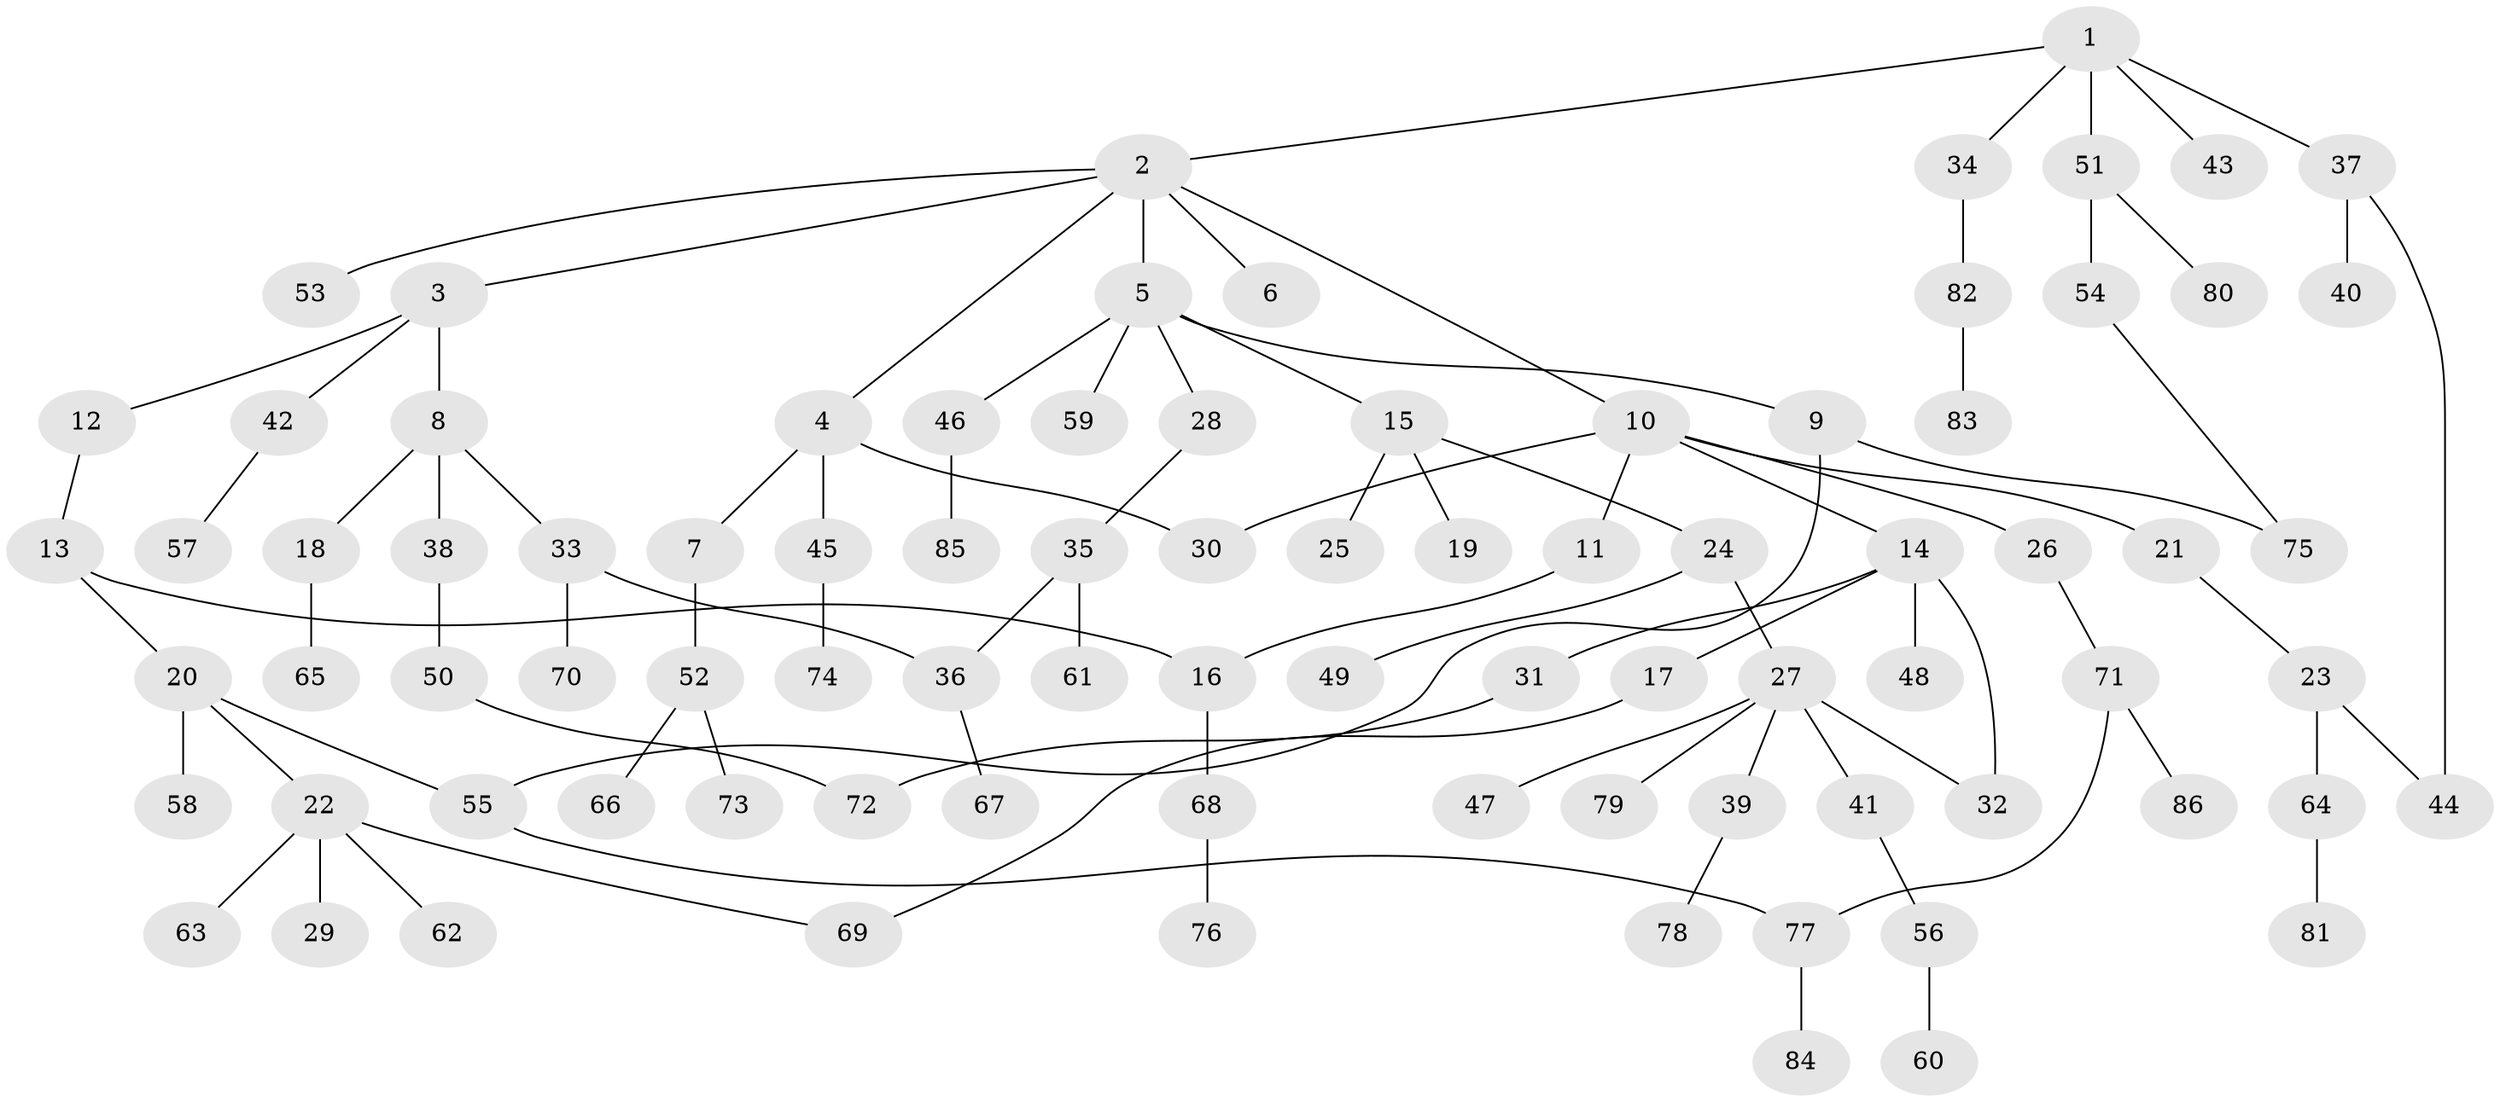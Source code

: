 // coarse degree distribution, {6: 0.05, 11: 0.016666666666666666, 4: 0.08333333333333333, 1: 0.45, 3: 0.13333333333333333, 2: 0.23333333333333334, 5: 0.03333333333333333}
// Generated by graph-tools (version 1.1) at 2025/51/02/27/25 19:51:36]
// undirected, 86 vertices, 95 edges
graph export_dot {
graph [start="1"]
  node [color=gray90,style=filled];
  1;
  2;
  3;
  4;
  5;
  6;
  7;
  8;
  9;
  10;
  11;
  12;
  13;
  14;
  15;
  16;
  17;
  18;
  19;
  20;
  21;
  22;
  23;
  24;
  25;
  26;
  27;
  28;
  29;
  30;
  31;
  32;
  33;
  34;
  35;
  36;
  37;
  38;
  39;
  40;
  41;
  42;
  43;
  44;
  45;
  46;
  47;
  48;
  49;
  50;
  51;
  52;
  53;
  54;
  55;
  56;
  57;
  58;
  59;
  60;
  61;
  62;
  63;
  64;
  65;
  66;
  67;
  68;
  69;
  70;
  71;
  72;
  73;
  74;
  75;
  76;
  77;
  78;
  79;
  80;
  81;
  82;
  83;
  84;
  85;
  86;
  1 -- 2;
  1 -- 34;
  1 -- 37;
  1 -- 43;
  1 -- 51;
  2 -- 3;
  2 -- 4;
  2 -- 5;
  2 -- 6;
  2 -- 10;
  2 -- 53;
  3 -- 8;
  3 -- 12;
  3 -- 42;
  4 -- 7;
  4 -- 45;
  4 -- 30;
  5 -- 9;
  5 -- 15;
  5 -- 28;
  5 -- 46;
  5 -- 59;
  7 -- 52;
  8 -- 18;
  8 -- 33;
  8 -- 38;
  9 -- 55;
  9 -- 75;
  10 -- 11;
  10 -- 14;
  10 -- 21;
  10 -- 26;
  10 -- 30;
  11 -- 16;
  12 -- 13;
  13 -- 20;
  13 -- 16;
  14 -- 17;
  14 -- 31;
  14 -- 32;
  14 -- 48;
  15 -- 19;
  15 -- 24;
  15 -- 25;
  16 -- 68;
  17 -- 69;
  18 -- 65;
  20 -- 22;
  20 -- 58;
  20 -- 55;
  21 -- 23;
  22 -- 29;
  22 -- 62;
  22 -- 63;
  22 -- 69;
  23 -- 64;
  23 -- 44;
  24 -- 27;
  24 -- 49;
  26 -- 71;
  27 -- 39;
  27 -- 41;
  27 -- 47;
  27 -- 79;
  27 -- 32;
  28 -- 35;
  31 -- 72;
  33 -- 70;
  33 -- 36;
  34 -- 82;
  35 -- 36;
  35 -- 61;
  36 -- 67;
  37 -- 40;
  37 -- 44;
  38 -- 50;
  39 -- 78;
  41 -- 56;
  42 -- 57;
  45 -- 74;
  46 -- 85;
  50 -- 72;
  51 -- 54;
  51 -- 80;
  52 -- 66;
  52 -- 73;
  54 -- 75;
  55 -- 77;
  56 -- 60;
  64 -- 81;
  68 -- 76;
  71 -- 86;
  71 -- 77;
  77 -- 84;
  82 -- 83;
}
